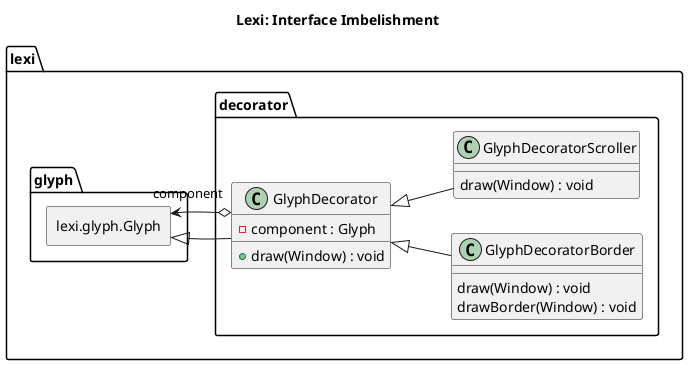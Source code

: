 @startuml

title Lexi: Interface Imbelishment

allowmixing
left to right direction

rectangle lexi.glyph.Glyph

!startsub CLASSES

package lexi.decorator {
    class GlyphDecorator
    class GlyphDecoratorBorder
    class GlyphDecoratorScroller
    }

!endsub
'-------------------------------------

!startsub MEMBERS

GlyphDecorator  : -component : Glyph
GlyphDecorator  : +draw(Window) : void

GlyphDecoratorBorder : draw(Window) : void
GlyphDecoratorBorder : drawBorder(Window) : void

GlyphDecoratorScroller : draw(Window) : void

!endsub
'-------------------------------------

!startsub RELATIONS

Glyph <|-- GlyphDecorator

GlyphDecorator <|-- GlyphDecoratorBorder
GlyphDecorator <|-- GlyphDecoratorScroller

Glyph <--o "component" GlyphDecorator

!endsub

@enduml
